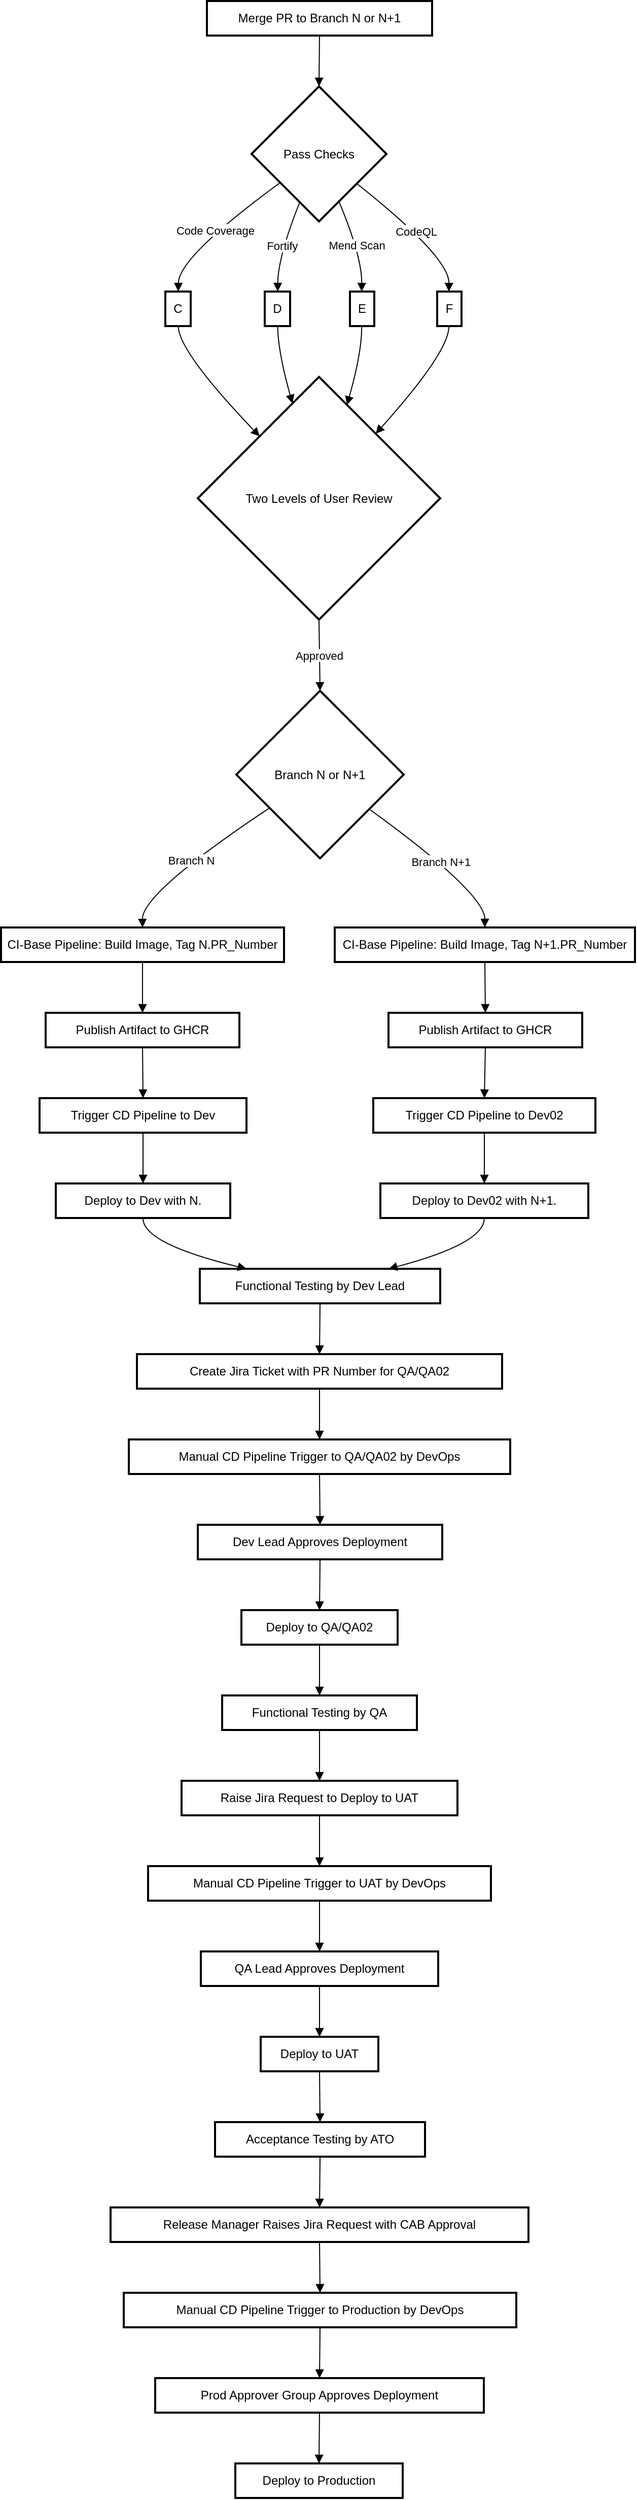 <mxfile version="24.7.6">
  <diagram name="Page-1" id="C-l6w9sC7X7-A42-bU4n">
    <mxGraphModel dx="880" dy="426" grid="1" gridSize="10" guides="1" tooltips="1" connect="1" arrows="1" fold="1" page="1" pageScale="1" pageWidth="850" pageHeight="1100" math="0" shadow="0">
      <root>
        <mxCell id="0" />
        <mxCell id="1" parent="0" />
        <mxCell id="OL0ss4EFGrHLpXLoaCRr-1" value="Merge PR to Branch N or N+1" style="whiteSpace=wrap;strokeWidth=2;" vertex="1" parent="1">
          <mxGeometry x="223" y="20" width="222" height="34" as="geometry" />
        </mxCell>
        <mxCell id="OL0ss4EFGrHLpXLoaCRr-2" value="Pass Checks" style="rhombus;strokeWidth=2;whiteSpace=wrap;" vertex="1" parent="1">
          <mxGeometry x="267" y="104" width="133" height="133" as="geometry" />
        </mxCell>
        <mxCell id="OL0ss4EFGrHLpXLoaCRr-3" value="C" style="whiteSpace=wrap;strokeWidth=2;" vertex="1" parent="1">
          <mxGeometry x="182" y="306" width="25" height="34" as="geometry" />
        </mxCell>
        <mxCell id="OL0ss4EFGrHLpXLoaCRr-4" value="D" style="whiteSpace=wrap;strokeWidth=2;" vertex="1" parent="1">
          <mxGeometry x="280" y="306" width="25" height="34" as="geometry" />
        </mxCell>
        <mxCell id="OL0ss4EFGrHLpXLoaCRr-5" value="E" style="whiteSpace=wrap;strokeWidth=2;" vertex="1" parent="1">
          <mxGeometry x="364" y="306" width="24" height="34" as="geometry" />
        </mxCell>
        <mxCell id="OL0ss4EFGrHLpXLoaCRr-6" value="F" style="whiteSpace=wrap;strokeWidth=2;" vertex="1" parent="1">
          <mxGeometry x="450" y="306" width="24" height="34" as="geometry" />
        </mxCell>
        <mxCell id="OL0ss4EFGrHLpXLoaCRr-7" value="Two Levels of User Review" style="rhombus;strokeWidth=2;whiteSpace=wrap;" vertex="1" parent="1">
          <mxGeometry x="214" y="390" width="239" height="239" as="geometry" />
        </mxCell>
        <mxCell id="OL0ss4EFGrHLpXLoaCRr-8" value="Branch N or N+1" style="rhombus;strokeWidth=2;whiteSpace=wrap;" vertex="1" parent="1">
          <mxGeometry x="252" y="699" width="165" height="165" as="geometry" />
        </mxCell>
        <mxCell id="OL0ss4EFGrHLpXLoaCRr-9" value="CI-Base Pipeline: Build Image, Tag N.PR_Number" style="whiteSpace=wrap;strokeWidth=2;" vertex="1" parent="1">
          <mxGeometry x="20" y="932" width="279" height="34" as="geometry" />
        </mxCell>
        <mxCell id="OL0ss4EFGrHLpXLoaCRr-10" value="CI-Base Pipeline: Build Image, Tag N+1.PR_Number" style="whiteSpace=wrap;strokeWidth=2;" vertex="1" parent="1">
          <mxGeometry x="349" y="932" width="296" height="34" as="geometry" />
        </mxCell>
        <mxCell id="OL0ss4EFGrHLpXLoaCRr-11" value="Publish Artifact to GHCR" style="whiteSpace=wrap;strokeWidth=2;" vertex="1" parent="1">
          <mxGeometry x="64" y="1016" width="191" height="34" as="geometry" />
        </mxCell>
        <mxCell id="OL0ss4EFGrHLpXLoaCRr-12" value="Publish Artifact to GHCR" style="whiteSpace=wrap;strokeWidth=2;" vertex="1" parent="1">
          <mxGeometry x="402" y="1016" width="191" height="34" as="geometry" />
        </mxCell>
        <mxCell id="OL0ss4EFGrHLpXLoaCRr-13" value="Trigger CD Pipeline to Dev" style="whiteSpace=wrap;strokeWidth=2;" vertex="1" parent="1">
          <mxGeometry x="58" y="1100" width="204" height="34" as="geometry" />
        </mxCell>
        <mxCell id="OL0ss4EFGrHLpXLoaCRr-14" value="Trigger CD Pipeline to Dev02" style="whiteSpace=wrap;strokeWidth=2;" vertex="1" parent="1">
          <mxGeometry x="387" y="1100" width="219" height="34" as="geometry" />
        </mxCell>
        <mxCell id="OL0ss4EFGrHLpXLoaCRr-15" value="Deploy to Dev with N." style="whiteSpace=wrap;strokeWidth=2;" vertex="1" parent="1">
          <mxGeometry x="74" y="1184" width="172" height="34" as="geometry" />
        </mxCell>
        <mxCell id="OL0ss4EFGrHLpXLoaCRr-16" value="Deploy to Dev02 with N+1." style="whiteSpace=wrap;strokeWidth=2;" vertex="1" parent="1">
          <mxGeometry x="394" y="1184" width="205" height="34" as="geometry" />
        </mxCell>
        <mxCell id="OL0ss4EFGrHLpXLoaCRr-17" value="Functional Testing by Dev Lead" style="whiteSpace=wrap;strokeWidth=2;" vertex="1" parent="1">
          <mxGeometry x="216" y="1268" width="237" height="34" as="geometry" />
        </mxCell>
        <mxCell id="OL0ss4EFGrHLpXLoaCRr-18" value="Create Jira Ticket with PR Number for QA/QA02" style="whiteSpace=wrap;strokeWidth=2;" vertex="1" parent="1">
          <mxGeometry x="154" y="1352" width="360" height="34" as="geometry" />
        </mxCell>
        <mxCell id="OL0ss4EFGrHLpXLoaCRr-19" value="Manual CD Pipeline Trigger to QA/QA02 by DevOps" style="whiteSpace=wrap;strokeWidth=2;" vertex="1" parent="1">
          <mxGeometry x="146" y="1436" width="376" height="34" as="geometry" />
        </mxCell>
        <mxCell id="OL0ss4EFGrHLpXLoaCRr-20" value="Dev Lead Approves Deployment" style="whiteSpace=wrap;strokeWidth=2;" vertex="1" parent="1">
          <mxGeometry x="214" y="1520" width="241" height="34" as="geometry" />
        </mxCell>
        <mxCell id="OL0ss4EFGrHLpXLoaCRr-21" value="Deploy to QA/QA02" style="whiteSpace=wrap;strokeWidth=2;" vertex="1" parent="1">
          <mxGeometry x="257" y="1604" width="154" height="34" as="geometry" />
        </mxCell>
        <mxCell id="OL0ss4EFGrHLpXLoaCRr-22" value="Functional Testing by QA" style="whiteSpace=wrap;strokeWidth=2;" vertex="1" parent="1">
          <mxGeometry x="238" y="1688" width="192" height="34" as="geometry" />
        </mxCell>
        <mxCell id="OL0ss4EFGrHLpXLoaCRr-23" value="Raise Jira Request to Deploy to UAT" style="whiteSpace=wrap;strokeWidth=2;" vertex="1" parent="1">
          <mxGeometry x="198" y="1772" width="272" height="34" as="geometry" />
        </mxCell>
        <mxCell id="OL0ss4EFGrHLpXLoaCRr-24" value="Manual CD Pipeline Trigger to UAT by DevOps" style="whiteSpace=wrap;strokeWidth=2;" vertex="1" parent="1">
          <mxGeometry x="165" y="1856" width="338" height="34" as="geometry" />
        </mxCell>
        <mxCell id="OL0ss4EFGrHLpXLoaCRr-25" value="QA Lead Approves Deployment" style="whiteSpace=wrap;strokeWidth=2;" vertex="1" parent="1">
          <mxGeometry x="217" y="1940" width="234" height="34" as="geometry" />
        </mxCell>
        <mxCell id="OL0ss4EFGrHLpXLoaCRr-26" value="Deploy to UAT" style="whiteSpace=wrap;strokeWidth=2;" vertex="1" parent="1">
          <mxGeometry x="276" y="2024" width="116" height="34" as="geometry" />
        </mxCell>
        <mxCell id="OL0ss4EFGrHLpXLoaCRr-27" value="Acceptance Testing by ATO" style="whiteSpace=wrap;strokeWidth=2;" vertex="1" parent="1">
          <mxGeometry x="231" y="2108" width="207" height="34" as="geometry" />
        </mxCell>
        <mxCell id="OL0ss4EFGrHLpXLoaCRr-28" value="Release Manager Raises Jira Request with CAB Approval" style="whiteSpace=wrap;strokeWidth=2;" vertex="1" parent="1">
          <mxGeometry x="128" y="2192" width="412" height="34" as="geometry" />
        </mxCell>
        <mxCell id="OL0ss4EFGrHLpXLoaCRr-29" value="Manual CD Pipeline Trigger to Production by DevOps" style="whiteSpace=wrap;strokeWidth=2;" vertex="1" parent="1">
          <mxGeometry x="141" y="2276" width="387" height="34" as="geometry" />
        </mxCell>
        <mxCell id="OL0ss4EFGrHLpXLoaCRr-30" value="Prod Approver Group Approves Deployment" style="whiteSpace=wrap;strokeWidth=2;" vertex="1" parent="1">
          <mxGeometry x="172" y="2360" width="324" height="34" as="geometry" />
        </mxCell>
        <mxCell id="OL0ss4EFGrHLpXLoaCRr-31" value="Deploy to Production" style="whiteSpace=wrap;strokeWidth=2;" vertex="1" parent="1">
          <mxGeometry x="251" y="2444" width="165" height="34" as="geometry" />
        </mxCell>
        <mxCell id="OL0ss4EFGrHLpXLoaCRr-32" value="" style="curved=1;startArrow=none;endArrow=block;exitX=0.5;exitY=1;entryX=0.5;entryY=0;rounded=0;" edge="1" parent="1" source="OL0ss4EFGrHLpXLoaCRr-1" target="OL0ss4EFGrHLpXLoaCRr-2">
          <mxGeometry relative="1" as="geometry">
            <Array as="points" />
          </mxGeometry>
        </mxCell>
        <mxCell id="OL0ss4EFGrHLpXLoaCRr-33" value="Code Coverage" style="curved=1;startArrow=none;endArrow=block;exitX=0;exitY=0.87;entryX=0.51;entryY=0.01;rounded=0;" edge="1" parent="1" source="OL0ss4EFGrHLpXLoaCRr-2" target="OL0ss4EFGrHLpXLoaCRr-3">
          <mxGeometry relative="1" as="geometry">
            <Array as="points">
              <mxPoint x="195" y="272" />
            </Array>
          </mxGeometry>
        </mxCell>
        <mxCell id="OL0ss4EFGrHLpXLoaCRr-34" value="Fortify" style="curved=1;startArrow=none;endArrow=block;exitX=0.3;exitY=1;entryX=0.51;entryY=0.01;rounded=0;" edge="1" parent="1" source="OL0ss4EFGrHLpXLoaCRr-2" target="OL0ss4EFGrHLpXLoaCRr-4">
          <mxGeometry relative="1" as="geometry">
            <Array as="points">
              <mxPoint x="293" y="272" />
            </Array>
          </mxGeometry>
        </mxCell>
        <mxCell id="OL0ss4EFGrHLpXLoaCRr-35" value="Mend Scan" style="curved=1;startArrow=none;endArrow=block;exitX=0.71;exitY=1;entryX=0.48;entryY=0.01;rounded=0;" edge="1" parent="1" source="OL0ss4EFGrHLpXLoaCRr-2" target="OL0ss4EFGrHLpXLoaCRr-5">
          <mxGeometry relative="1" as="geometry">
            <Array as="points">
              <mxPoint x="376" y="272" />
            </Array>
          </mxGeometry>
        </mxCell>
        <mxCell id="OL0ss4EFGrHLpXLoaCRr-36" value="CodeQL" style="curved=1;startArrow=none;endArrow=block;exitX=1.01;exitY=0.9;entryX=0.48;entryY=0.01;rounded=0;" edge="1" parent="1" source="OL0ss4EFGrHLpXLoaCRr-2" target="OL0ss4EFGrHLpXLoaCRr-6">
          <mxGeometry relative="1" as="geometry">
            <Array as="points">
              <mxPoint x="462" y="272" />
            </Array>
          </mxGeometry>
        </mxCell>
        <mxCell id="OL0ss4EFGrHLpXLoaCRr-37" value="" style="curved=1;startArrow=none;endArrow=block;exitX=0.51;exitY=1.01;entryX=0.02;entryY=0;rounded=0;" edge="1" parent="1" source="OL0ss4EFGrHLpXLoaCRr-3" target="OL0ss4EFGrHLpXLoaCRr-7">
          <mxGeometry relative="1" as="geometry">
            <Array as="points">
              <mxPoint x="195" y="365" />
            </Array>
          </mxGeometry>
        </mxCell>
        <mxCell id="OL0ss4EFGrHLpXLoaCRr-38" value="" style="curved=1;startArrow=none;endArrow=block;exitX=0.51;exitY=1.01;entryX=0.36;entryY=0;rounded=0;" edge="1" parent="1" source="OL0ss4EFGrHLpXLoaCRr-4" target="OL0ss4EFGrHLpXLoaCRr-7">
          <mxGeometry relative="1" as="geometry">
            <Array as="points">
              <mxPoint x="293" y="365" />
            </Array>
          </mxGeometry>
        </mxCell>
        <mxCell id="OL0ss4EFGrHLpXLoaCRr-39" value="" style="curved=1;startArrow=none;endArrow=block;exitX=0.48;exitY=1.01;entryX=0.65;entryY=0;rounded=0;" edge="1" parent="1" source="OL0ss4EFGrHLpXLoaCRr-5" target="OL0ss4EFGrHLpXLoaCRr-7">
          <mxGeometry relative="1" as="geometry">
            <Array as="points">
              <mxPoint x="376" y="365" />
            </Array>
          </mxGeometry>
        </mxCell>
        <mxCell id="OL0ss4EFGrHLpXLoaCRr-40" value="" style="curved=1;startArrow=none;endArrow=block;exitX=0.48;exitY=1.01;entryX=0.94;entryY=0;rounded=0;" edge="1" parent="1" source="OL0ss4EFGrHLpXLoaCRr-6" target="OL0ss4EFGrHLpXLoaCRr-7">
          <mxGeometry relative="1" as="geometry">
            <Array as="points">
              <mxPoint x="462" y="365" />
            </Array>
          </mxGeometry>
        </mxCell>
        <mxCell id="OL0ss4EFGrHLpXLoaCRr-41" value="Approved" style="curved=1;startArrow=none;endArrow=block;exitX=0.5;exitY=1;entryX=0.5;entryY=0;rounded=0;" edge="1" parent="1" source="OL0ss4EFGrHLpXLoaCRr-7" target="OL0ss4EFGrHLpXLoaCRr-8">
          <mxGeometry relative="1" as="geometry">
            <Array as="points" />
          </mxGeometry>
        </mxCell>
        <mxCell id="OL0ss4EFGrHLpXLoaCRr-42" value="Branch N" style="curved=1;startArrow=none;endArrow=block;exitX=0;exitY=0.83;entryX=0.5;entryY=0.01;rounded=0;" edge="1" parent="1" source="OL0ss4EFGrHLpXLoaCRr-8" target="OL0ss4EFGrHLpXLoaCRr-9">
          <mxGeometry relative="1" as="geometry">
            <Array as="points">
              <mxPoint x="159" y="898" />
            </Array>
          </mxGeometry>
        </mxCell>
        <mxCell id="OL0ss4EFGrHLpXLoaCRr-43" value="Branch N+1" style="curved=1;startArrow=none;endArrow=block;exitX=1;exitY=0.85;entryX=0.5;entryY=0.01;rounded=0;" edge="1" parent="1" source="OL0ss4EFGrHLpXLoaCRr-8" target="OL0ss4EFGrHLpXLoaCRr-10">
          <mxGeometry relative="1" as="geometry">
            <Array as="points">
              <mxPoint x="497" y="898" />
            </Array>
          </mxGeometry>
        </mxCell>
        <mxCell id="OL0ss4EFGrHLpXLoaCRr-44" value="" style="curved=1;startArrow=none;endArrow=block;exitX=0.5;exitY=1.01;entryX=0.5;entryY=0.01;rounded=0;" edge="1" parent="1" source="OL0ss4EFGrHLpXLoaCRr-9" target="OL0ss4EFGrHLpXLoaCRr-11">
          <mxGeometry relative="1" as="geometry">
            <Array as="points" />
          </mxGeometry>
        </mxCell>
        <mxCell id="OL0ss4EFGrHLpXLoaCRr-45" value="" style="curved=1;startArrow=none;endArrow=block;exitX=0.5;exitY=1.01;entryX=0.5;entryY=0.01;rounded=0;" edge="1" parent="1" source="OL0ss4EFGrHLpXLoaCRr-10" target="OL0ss4EFGrHLpXLoaCRr-12">
          <mxGeometry relative="1" as="geometry">
            <Array as="points" />
          </mxGeometry>
        </mxCell>
        <mxCell id="OL0ss4EFGrHLpXLoaCRr-46" value="" style="curved=1;startArrow=none;endArrow=block;exitX=0.5;exitY=1.01;entryX=0.5;entryY=0.01;rounded=0;" edge="1" parent="1" source="OL0ss4EFGrHLpXLoaCRr-11" target="OL0ss4EFGrHLpXLoaCRr-13">
          <mxGeometry relative="1" as="geometry">
            <Array as="points" />
          </mxGeometry>
        </mxCell>
        <mxCell id="OL0ss4EFGrHLpXLoaCRr-47" value="" style="curved=1;startArrow=none;endArrow=block;exitX=0.5;exitY=1.01;entryX=0.5;entryY=0.01;rounded=0;" edge="1" parent="1" source="OL0ss4EFGrHLpXLoaCRr-12" target="OL0ss4EFGrHLpXLoaCRr-14">
          <mxGeometry relative="1" as="geometry">
            <Array as="points" />
          </mxGeometry>
        </mxCell>
        <mxCell id="OL0ss4EFGrHLpXLoaCRr-48" value="" style="curved=1;startArrow=none;endArrow=block;exitX=0.5;exitY=1.01;entryX=0.5;entryY=0.01;rounded=0;" edge="1" parent="1" source="OL0ss4EFGrHLpXLoaCRr-13" target="OL0ss4EFGrHLpXLoaCRr-15">
          <mxGeometry relative="1" as="geometry">
            <Array as="points" />
          </mxGeometry>
        </mxCell>
        <mxCell id="OL0ss4EFGrHLpXLoaCRr-49" value="" style="curved=1;startArrow=none;endArrow=block;exitX=0.5;exitY=1.01;entryX=0.5;entryY=0.01;rounded=0;" edge="1" parent="1" source="OL0ss4EFGrHLpXLoaCRr-14" target="OL0ss4EFGrHLpXLoaCRr-16">
          <mxGeometry relative="1" as="geometry">
            <Array as="points" />
          </mxGeometry>
        </mxCell>
        <mxCell id="OL0ss4EFGrHLpXLoaCRr-50" value="" style="curved=1;startArrow=none;endArrow=block;exitX=0.5;exitY=1.01;entryX=0.2;entryY=0.01;rounded=0;" edge="1" parent="1" source="OL0ss4EFGrHLpXLoaCRr-15" target="OL0ss4EFGrHLpXLoaCRr-17">
          <mxGeometry relative="1" as="geometry">
            <Array as="points">
              <mxPoint x="159" y="1243" />
            </Array>
          </mxGeometry>
        </mxCell>
        <mxCell id="OL0ss4EFGrHLpXLoaCRr-51" value="" style="curved=1;startArrow=none;endArrow=block;exitX=0.5;exitY=1.01;entryX=0.78;entryY=0.01;rounded=0;" edge="1" parent="1" source="OL0ss4EFGrHLpXLoaCRr-16" target="OL0ss4EFGrHLpXLoaCRr-17">
          <mxGeometry relative="1" as="geometry">
            <Array as="points">
              <mxPoint x="497" y="1243" />
            </Array>
          </mxGeometry>
        </mxCell>
        <mxCell id="OL0ss4EFGrHLpXLoaCRr-52" value="" style="curved=1;startArrow=none;endArrow=block;exitX=0.5;exitY=1.01;entryX=0.5;entryY=0.01;rounded=0;" edge="1" parent="1" source="OL0ss4EFGrHLpXLoaCRr-17" target="OL0ss4EFGrHLpXLoaCRr-18">
          <mxGeometry relative="1" as="geometry">
            <Array as="points" />
          </mxGeometry>
        </mxCell>
        <mxCell id="OL0ss4EFGrHLpXLoaCRr-53" value="" style="curved=1;startArrow=none;endArrow=block;exitX=0.5;exitY=1.01;entryX=0.5;entryY=0.01;rounded=0;" edge="1" parent="1" source="OL0ss4EFGrHLpXLoaCRr-18" target="OL0ss4EFGrHLpXLoaCRr-19">
          <mxGeometry relative="1" as="geometry">
            <Array as="points" />
          </mxGeometry>
        </mxCell>
        <mxCell id="OL0ss4EFGrHLpXLoaCRr-54" value="" style="curved=1;startArrow=none;endArrow=block;exitX=0.5;exitY=1.01;entryX=0.5;entryY=0.01;rounded=0;" edge="1" parent="1" source="OL0ss4EFGrHLpXLoaCRr-19" target="OL0ss4EFGrHLpXLoaCRr-20">
          <mxGeometry relative="1" as="geometry">
            <Array as="points" />
          </mxGeometry>
        </mxCell>
        <mxCell id="OL0ss4EFGrHLpXLoaCRr-55" value="" style="curved=1;startArrow=none;endArrow=block;exitX=0.5;exitY=1.01;entryX=0.5;entryY=0.01;rounded=0;" edge="1" parent="1" source="OL0ss4EFGrHLpXLoaCRr-20" target="OL0ss4EFGrHLpXLoaCRr-21">
          <mxGeometry relative="1" as="geometry">
            <Array as="points" />
          </mxGeometry>
        </mxCell>
        <mxCell id="OL0ss4EFGrHLpXLoaCRr-56" value="" style="curved=1;startArrow=none;endArrow=block;exitX=0.5;exitY=1.01;entryX=0.5;entryY=0.01;rounded=0;" edge="1" parent="1" source="OL0ss4EFGrHLpXLoaCRr-21" target="OL0ss4EFGrHLpXLoaCRr-22">
          <mxGeometry relative="1" as="geometry">
            <Array as="points" />
          </mxGeometry>
        </mxCell>
        <mxCell id="OL0ss4EFGrHLpXLoaCRr-57" value="" style="curved=1;startArrow=none;endArrow=block;exitX=0.5;exitY=1.01;entryX=0.5;entryY=0.01;rounded=0;" edge="1" parent="1" source="OL0ss4EFGrHLpXLoaCRr-22" target="OL0ss4EFGrHLpXLoaCRr-23">
          <mxGeometry relative="1" as="geometry">
            <Array as="points" />
          </mxGeometry>
        </mxCell>
        <mxCell id="OL0ss4EFGrHLpXLoaCRr-58" value="" style="curved=1;startArrow=none;endArrow=block;exitX=0.5;exitY=1.01;entryX=0.5;entryY=0.01;rounded=0;" edge="1" parent="1" source="OL0ss4EFGrHLpXLoaCRr-23" target="OL0ss4EFGrHLpXLoaCRr-24">
          <mxGeometry relative="1" as="geometry">
            <Array as="points" />
          </mxGeometry>
        </mxCell>
        <mxCell id="OL0ss4EFGrHLpXLoaCRr-59" value="" style="curved=1;startArrow=none;endArrow=block;exitX=0.5;exitY=1.01;entryX=0.5;entryY=0.01;rounded=0;" edge="1" parent="1" source="OL0ss4EFGrHLpXLoaCRr-24" target="OL0ss4EFGrHLpXLoaCRr-25">
          <mxGeometry relative="1" as="geometry">
            <Array as="points" />
          </mxGeometry>
        </mxCell>
        <mxCell id="OL0ss4EFGrHLpXLoaCRr-60" value="" style="curved=1;startArrow=none;endArrow=block;exitX=0.5;exitY=1.01;entryX=0.5;entryY=0.01;rounded=0;" edge="1" parent="1" source="OL0ss4EFGrHLpXLoaCRr-25" target="OL0ss4EFGrHLpXLoaCRr-26">
          <mxGeometry relative="1" as="geometry">
            <Array as="points" />
          </mxGeometry>
        </mxCell>
        <mxCell id="OL0ss4EFGrHLpXLoaCRr-61" value="" style="curved=1;startArrow=none;endArrow=block;exitX=0.5;exitY=1.01;entryX=0.5;entryY=0.01;rounded=0;" edge="1" parent="1" source="OL0ss4EFGrHLpXLoaCRr-26" target="OL0ss4EFGrHLpXLoaCRr-27">
          <mxGeometry relative="1" as="geometry">
            <Array as="points" />
          </mxGeometry>
        </mxCell>
        <mxCell id="OL0ss4EFGrHLpXLoaCRr-62" value="" style="curved=1;startArrow=none;endArrow=block;exitX=0.5;exitY=1.01;entryX=0.5;entryY=0.01;rounded=0;" edge="1" parent="1" source="OL0ss4EFGrHLpXLoaCRr-27" target="OL0ss4EFGrHLpXLoaCRr-28">
          <mxGeometry relative="1" as="geometry">
            <Array as="points" />
          </mxGeometry>
        </mxCell>
        <mxCell id="OL0ss4EFGrHLpXLoaCRr-63" value="" style="curved=1;startArrow=none;endArrow=block;exitX=0.5;exitY=1.01;entryX=0.5;entryY=0.01;rounded=0;" edge="1" parent="1" source="OL0ss4EFGrHLpXLoaCRr-28" target="OL0ss4EFGrHLpXLoaCRr-29">
          <mxGeometry relative="1" as="geometry">
            <Array as="points" />
          </mxGeometry>
        </mxCell>
        <mxCell id="OL0ss4EFGrHLpXLoaCRr-64" value="" style="curved=1;startArrow=none;endArrow=block;exitX=0.5;exitY=1.01;entryX=0.5;entryY=0.01;rounded=0;" edge="1" parent="1" source="OL0ss4EFGrHLpXLoaCRr-29" target="OL0ss4EFGrHLpXLoaCRr-30">
          <mxGeometry relative="1" as="geometry">
            <Array as="points" />
          </mxGeometry>
        </mxCell>
        <mxCell id="OL0ss4EFGrHLpXLoaCRr-65" value="" style="curved=1;startArrow=none;endArrow=block;exitX=0.5;exitY=1.01;entryX=0.5;entryY=0.01;rounded=0;" edge="1" parent="1" source="OL0ss4EFGrHLpXLoaCRr-30" target="OL0ss4EFGrHLpXLoaCRr-31">
          <mxGeometry relative="1" as="geometry">
            <Array as="points" />
          </mxGeometry>
        </mxCell>
      </root>
    </mxGraphModel>
  </diagram>
</mxfile>
